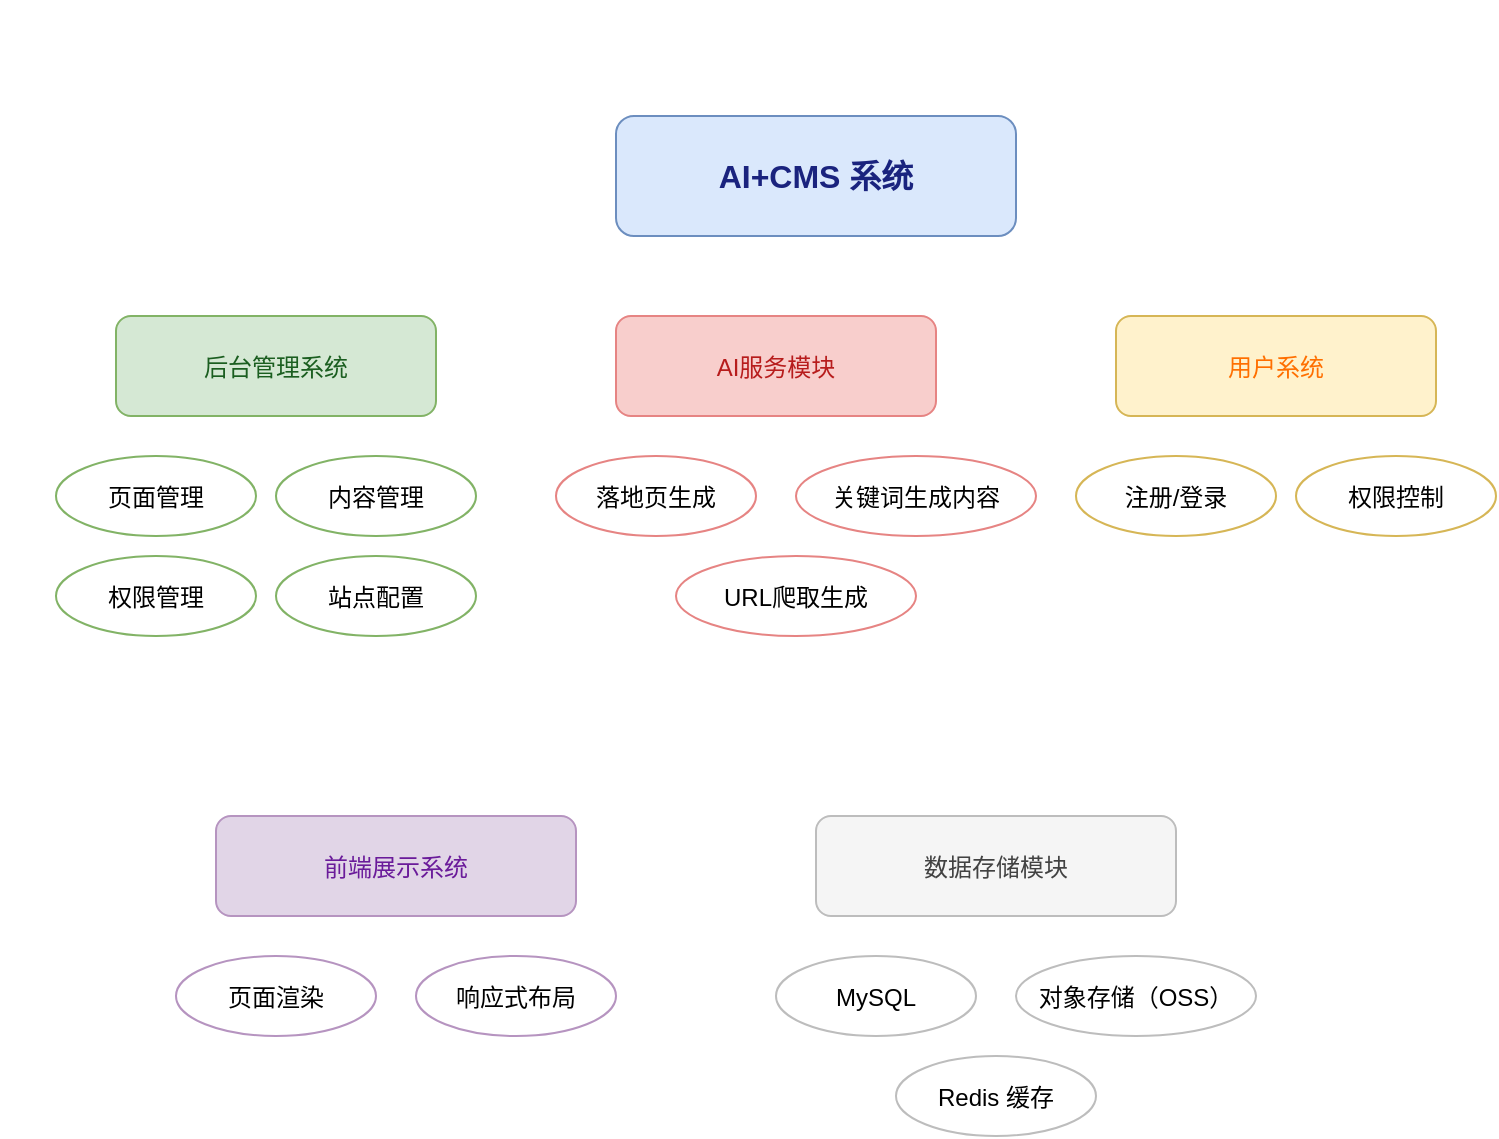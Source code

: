 <?xml version="1.0" encoding="UTF-8"?>
<mxfile>
  <diagram name="AI+CMS功能结构图" id="7vSRs5tsmYqDRoTGPzUa">
    <mxGraphModel dx="1298" dy="805" grid="1" gridSize="10" guides="1" tooltips="1" connect="1" arrows="1" fold="1" page="1" pageScale="1" pageWidth="827" pageHeight="1169" math="0" shadow="0">
      <root>
        <mxCell id="0" />
        <mxCell id="1" parent="0" />
        <!-- 主系统模块 -->
        <mxCell id="core" value="AI+CMS 系统" style="rounded=1;whiteSpace=wrap;html=1;fillColor=#dae8fc;fontSize=16;fontColor=#1a237e;fontStyle=1;strokeColor=#6c8ebf;" vertex="1" parent="1">
          <mxGeometry x="300" y="50" width="200" height="60" as="geometry" />
        </mxCell>
        <!-- 后台管理系统 -->
        <mxCell id="admin" value="后台管理系统" style="rounded=1;fillColor=#d5e8d4;fontColor=#1b5e20;strokeColor=#82b366;" vertex="1" parent="1">
          <mxGeometry x="50" y="150" width="160" height="50" as="geometry" />
        </mxCell>
        <mxCell id="admin1" value="页面管理" style="ellipse;fillColor=#ffffff;strokeColor=#82b366;" vertex="1" parent="1">
          <mxGeometry x="20" y="220" width="100" height="40" as="geometry" />
        </mxCell>
        <mxCell id="admin2" value="内容管理" style="ellipse;fillColor=#ffffff;strokeColor=#82b366;" vertex="1" parent="1">
          <mxGeometry x="130" y="220" width="100" height="40" as="geometry" />
        </mxCell>
        <mxCell id="admin3" value="权限管理" style="ellipse;fillColor=#ffffff;strokeColor=#82b366;" vertex="1" parent="1">
          <mxGeometry x="20" y="270" width="100" height="40" as="geometry" />
        </mxCell>
        <mxCell id="admin4" value="站点配置" style="ellipse;fillColor=#ffffff;strokeColor=#82b366;" vertex="1" parent="1">
          <mxGeometry x="130" y="270" width="100" height="40" as="geometry" />
        </mxCell>
        <!-- AI服务模块 -->
        <mxCell id="ai" value="AI服务模块" style="rounded=1;fillColor=#f8cecc;fontColor=#b71c1c;strokeColor=#e68483;" vertex="1" parent="1">
          <mxGeometry x="300" y="150" width="160" height="50" as="geometry" />
        </mxCell>
        <mxCell id="ai1" value="落地页生成" style="ellipse;fillColor=#ffffff;strokeColor=#e68483;" vertex="1" parent="1">
          <mxGeometry x="270" y="220" width="100" height="40" as="geometry" />
        </mxCell>
        <mxCell id="ai2" value="关键词生成内容" style="ellipse;fillColor=#ffffff;strokeColor=#e68483;" vertex="1" parent="1">
          <mxGeometry x="390" y="220" width="120" height="40" as="geometry" />
        </mxCell>
        <mxCell id="ai3" value="URL爬取生成" style="ellipse;fillColor=#ffffff;strokeColor=#e68483;" vertex="1" parent="1">
          <mxGeometry x="330" y="270" width="120" height="40" as="geometry" />
        </mxCell>
        <!-- 用户系统 -->
        <mxCell id="user" value="用户系统" style="rounded=1;fillColor=#fff2cc;fontColor=#ff6f00;strokeColor=#d6b656;" vertex="1" parent="1">
          <mxGeometry x="550" y="150" width="160" height="50" as="geometry" />
        </mxCell>
        <mxCell id="user1" value="注册/登录" style="ellipse;fillColor=#ffffff;strokeColor=#d6b656;" vertex="1" parent="1">
          <mxGeometry x="530" y="220" width="100" height="40" as="geometry" />
        </mxCell>
        <mxCell id="user2" value="权限控制" style="ellipse;fillColor=#ffffff;strokeColor=#d6b656;" vertex="1" parent="1">
          <mxGeometry x="640" y="220" width="100" height="40" as="geometry" />
        </mxCell>
        <!-- 前端展示系统 -->
        <mxCell id="frontend" value="前端展示系统" style="rounded=1;fillColor=#e1d5e7;fontColor=#6a1b9a;strokeColor=#b694c0;" vertex="1" parent="1">
          <mxGeometry x="100" y="400" width="180" height="50" as="geometry" />
        </mxCell>
        <mxCell id="frontend1" value="页面渲染" style="ellipse;fillColor=#ffffff;strokeColor=#b694c0;" vertex="1" parent="1">
          <mxGeometry x="80" y="470" width="100" height="40" as="geometry" />
        </mxCell>
        <mxCell id="frontend2" value="响应式布局" style="ellipse;fillColor=#ffffff;strokeColor=#b694c0;" vertex="1" parent="1">
          <mxGeometry x="200" y="470" width="100" height="40" as="geometry" />
        </mxCell>
        <!-- 数据存储模块 -->
        <mxCell id="storage" value="数据存储模块" style="rounded=1;fillColor=#f5f5f5;fontColor=#424242;strokeColor=#bdbdbd;" vertex="1" parent="1">
          <mxGeometry x="400" y="400" width="180" height="50" as="geometry" />
        </mxCell>
        <mxCell id="storage1" value="MySQL" style="ellipse;fillColor=#ffffff;strokeColor=#bdbdbd;" vertex="1" parent="1">
          <mxGeometry x="380" y="470" width="100" height="40" as="geometry" />
        </mxCell>
        <mxCell id="storage2" value="对象存储（OSS）" style="ellipse;fillColor=#ffffff;strokeColor=#bdbdbd;" vertex="1" parent="1">
          <mxGeometry x="500" y="470" width="120" height="40" as="geometry" />
        </mxCell>
        <mxCell id="storage3" value="Redis 缓存" style="ellipse;fillColor=#ffffff;strokeColor=#bdbdbd;" vertex="1" parent="1">
          <mxGeometry x="440" y="520" width="100" height="40" as="geometry" />
        </mxCell>
        <!-- 连接线 -->
        <mxCell id="e1" style="endArrow=block;strokeColor=#888;" edge="1" parent="1" source="core" target="admin" />
        <mxCell id="e2" style="endArrow=block;strokeColor=#888;" edge="1" parent="1" source="core" target="ai" />
        <mxCell id="e3" style="endArrow=block;strokeColor=#888;" edge="1" parent="1" source="core" target="user" />
        <mxCell id="e4" style="endArrow=block;strokeColor=#888;" edge="1" parent="1" source="core" target="frontend" />
        <mxCell id="e5" style="endArrow=block;strokeColor=#888;" edge="1" parent="1" source="core" target="storage" />
      </root>
    </mxGraphModel>
  </diagram>
</mxfile>

